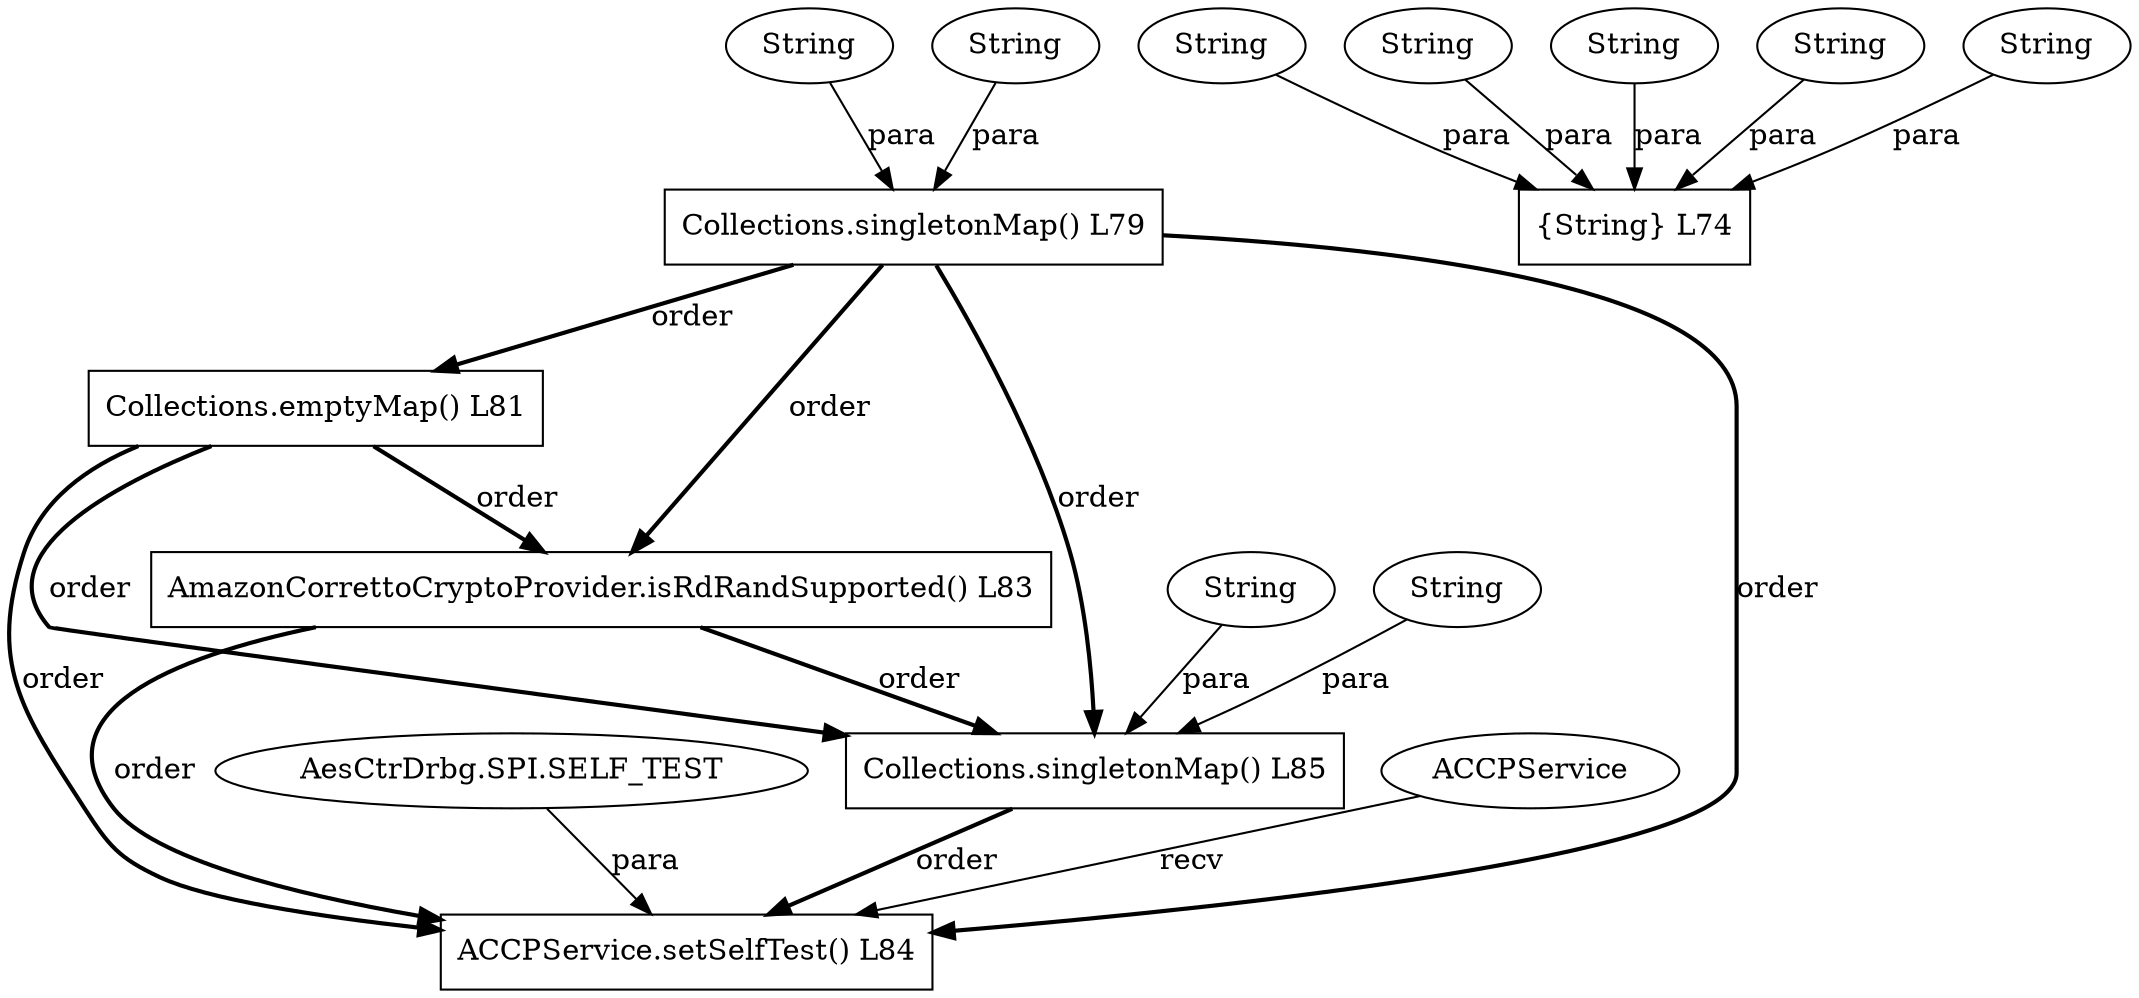 digraph "buildServiceMap()" {

  1 [ label="String" shape="ellipse" ];
  2 [ label="ACCPService.setSelfTest() L84" shape="box" ];
  3 [ label="String" shape="ellipse" ];
  4 [ label="AmazonCorrettoCryptoProvider.isRdRandSupported() L83" shape="box" ];
  5 [ label="Collections.singletonMap() L85" shape="box" ];
  6 [ label="AesCtrDrbg.SPI.SELF_TEST" shape="ellipse" ];
  7 [ label="Collections.emptyMap() L81" shape="box" ];
  8 [ label="String" shape="ellipse" ];
  9 [ label="String" shape="ellipse" ];
  10 [ label="ACCPService" shape="ellipse" ];
  11 [ label="Collections.singletonMap() L79" shape="box" ];
  12 [ label="String" shape="ellipse" ];
  13 [ label="String" shape="ellipse" ];
  14 [ label="String" shape="ellipse" ];
  15 [ label="String" shape="ellipse" ];
  16 [ label="String" shape="ellipse" ];
  17 [ label="{String} L74" shape="box" ];
  13 -> 17 [ label="para" style="solid" ];
  15 -> 17 [ label="para" style="solid" ];
  11 -> 5 [ label="order" style="bold" ];
  9 -> 11 [ label="para" style="solid" ];
  11 -> 2 [ label="order" style="bold" ];
  8 -> 11 [ label="para" style="solid" ];
  11 -> 7 [ label="order" style="bold" ];
  7 -> 4 [ label="order" style="bold" ];
  10 -> 2 [ label="recv" style="solid" ];
  7 -> 2 [ label="order" style="bold" ];
  7 -> 5 [ label="order" style="bold" ];
  11 -> 4 [ label="order" style="bold" ];
  4 -> 2 [ label="order" style="bold" ];
  5 -> 2 [ label="order" style="bold" ];
  1 -> 5 [ label="para" style="solid" ];
  4 -> 5 [ label="order" style="bold" ];
  14 -> 17 [ label="para" style="solid" ];
  6 -> 2 [ label="para" style="solid" ];
  16 -> 17 [ label="para" style="solid" ];
  3 -> 5 [ label="para" style="solid" ];
  12 -> 17 [ label="para" style="solid" ];
}
